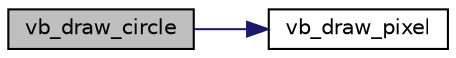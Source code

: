 digraph "vb_draw_circle"
{
 // LATEX_PDF_SIZE
  edge [fontname="Helvetica",fontsize="10",labelfontname="Helvetica",labelfontsize="10"];
  node [fontname="Helvetica",fontsize="10",shape=record];
  rankdir="LR";
  Node1 [label="vb_draw_circle",height=0.2,width=0.4,color="black", fillcolor="grey75", style="filled", fontcolor="black",tooltip="Draws a circle in the given buffer in the given coordinates with the given radius with the given colo..."];
  Node1 -> Node2 [color="midnightblue",fontsize="10",style="solid",fontname="Helvetica"];
  Node2 [label="vb_draw_pixel",height=0.2,width=0.4,color="black", fillcolor="white", style="filled",URL="$group__graphics.html#ga257b5dac975604f70651e8764ad8acd8",tooltip="Draws a pixel in the given buffer in the given coordinates with the given color."];
}
